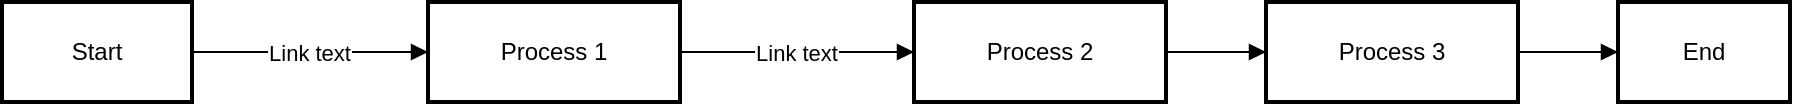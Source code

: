<mxfile version="24.8.8">
  <diagram name="Page-1" id="8T-lYH5581kVODecl89B">
    <mxGraphModel dx="748" dy="739" grid="1" gridSize="10" guides="1" tooltips="1" connect="1" arrows="1" fold="1" page="1" pageScale="1" pageWidth="850" pageHeight="1100" math="0" shadow="0">
      <root>
        <mxCell id="0" />
        <mxCell id="1" parent="0" />
        <mxCell id="2" value="Start" style="whiteSpace=wrap;strokeWidth=2;" parent="1" vertex="1">
          <mxGeometry x="8" y="8" width="95" height="50" as="geometry" />
        </mxCell>
        <mxCell id="3" value="Process 1" style="whiteSpace=wrap;strokeWidth=2;" parent="1" vertex="1">
          <mxGeometry x="221" y="8" width="126" height="50" as="geometry" />
        </mxCell>
        <mxCell id="4" value="Process 2" style="whiteSpace=wrap;strokeWidth=2;" parent="1" vertex="1">
          <mxGeometry x="464" y="8" width="126" height="50" as="geometry" />
        </mxCell>
        <mxCell id="5" value="Process 3" style="whiteSpace=wrap;strokeWidth=2;" parent="1" vertex="1">
          <mxGeometry x="640" y="8" width="126" height="50" as="geometry" />
        </mxCell>
        <mxCell id="6" value="End" style="whiteSpace=wrap;strokeWidth=2;" parent="1" vertex="1">
          <mxGeometry x="816" y="8" width="86" height="50" as="geometry" />
        </mxCell>
        <mxCell id="7" value="Link text" style="curved=1;startArrow=none;endArrow=block;exitX=1;exitY=0.5;entryX=0;entryY=0.5;" parent="1" source="2" target="3" edge="1">
          <mxGeometry relative="1" as="geometry">
            <Array as="points" />
          </mxGeometry>
        </mxCell>
        <mxCell id="8" value="Link text" style="curved=1;startArrow=none;endArrow=block;exitX=1;exitY=0.5;entryX=0;entryY=0.5;" parent="1" source="3" target="4" edge="1">
          <mxGeometry relative="1" as="geometry">
            <Array as="points" />
          </mxGeometry>
        </mxCell>
        <mxCell id="9" value="" style="curved=1;startArrow=none;endArrow=block;exitX=1;exitY=0.5;entryX=0;entryY=0.5;" parent="1" source="4" target="5" edge="1">
          <mxGeometry relative="1" as="geometry">
            <Array as="points" />
          </mxGeometry>
        </mxCell>
        <mxCell id="10" value="" style="curved=1;startArrow=none;endArrow=block;exitX=1;exitY=0.5;entryX=0;entryY=0.5;" parent="1" source="5" target="6" edge="1">
          <mxGeometry relative="1" as="geometry">
            <Array as="points" />
          </mxGeometry>
        </mxCell>
      </root>
    </mxGraphModel>
  </diagram>
</mxfile>
